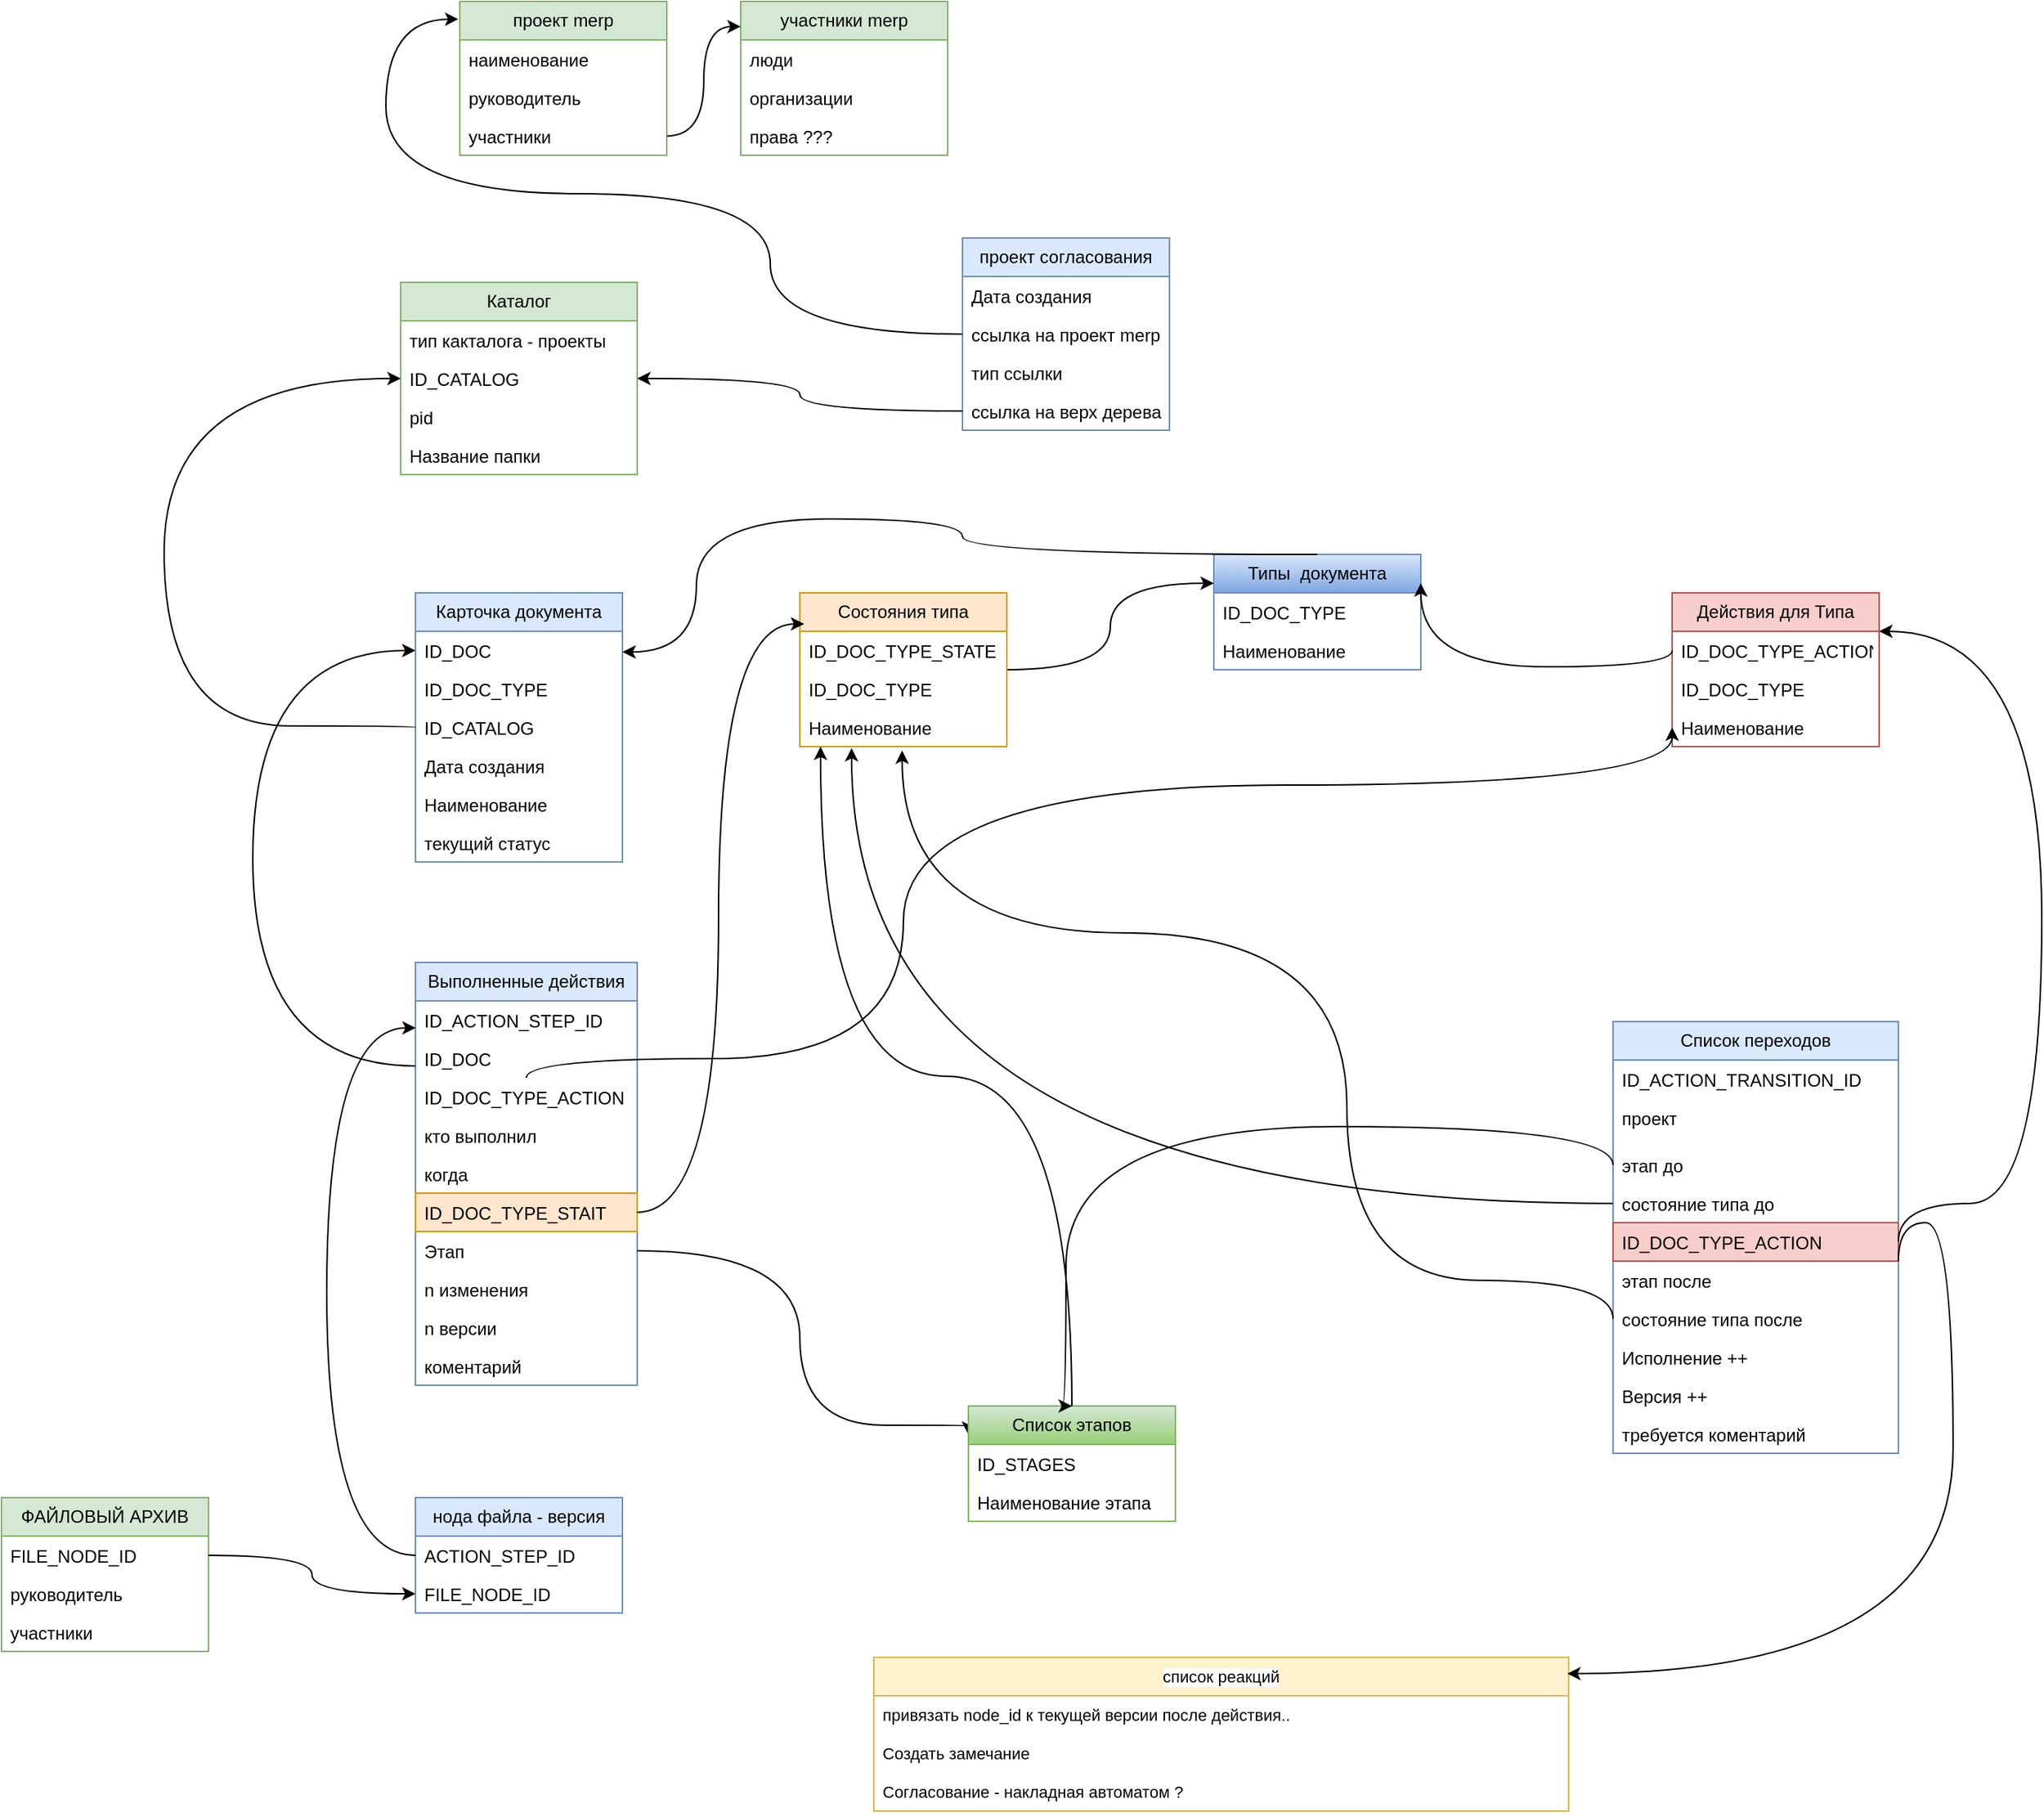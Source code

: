 <mxfile version="28.0.9">
  <diagram name="Страница — 1" id="qY-ceY6YsEqjKeT4OjQo">
    <mxGraphModel dx="3135" dy="1263" grid="1" gridSize="10" guides="1" tooltips="1" connect="1" arrows="1" fold="1" page="1" pageScale="1" pageWidth="827" pageHeight="1169" math="0" shadow="0">
      <root>
        <mxCell id="0" />
        <mxCell id="1" parent="0" />
        <mxCell id="eh1QisMZtzwuEmrwzuFO-1" value="проект merp" style="swimlane;fontStyle=0;childLayout=stackLayout;horizontal=1;startSize=26;fillColor=#d5e8d4;horizontalStack=0;resizeParent=1;resizeParentMax=0;resizeLast=0;collapsible=1;marginBottom=0;whiteSpace=wrap;html=1;strokeColor=#82b366;" vertex="1" parent="1">
          <mxGeometry x="70" y="120" width="140" height="104" as="geometry" />
        </mxCell>
        <mxCell id="eh1QisMZtzwuEmrwzuFO-2" value="наименование" style="text;strokeColor=none;fillColor=none;align=left;verticalAlign=top;spacingLeft=4;spacingRight=4;overflow=hidden;rotatable=0;points=[[0,0.5],[1,0.5]];portConstraint=eastwest;whiteSpace=wrap;html=1;" vertex="1" parent="eh1QisMZtzwuEmrwzuFO-1">
          <mxGeometry y="26" width="140" height="26" as="geometry" />
        </mxCell>
        <mxCell id="eh1QisMZtzwuEmrwzuFO-3" value="руководитель" style="text;strokeColor=none;fillColor=none;align=left;verticalAlign=top;spacingLeft=4;spacingRight=4;overflow=hidden;rotatable=0;points=[[0,0.5],[1,0.5]];portConstraint=eastwest;whiteSpace=wrap;html=1;" vertex="1" parent="eh1QisMZtzwuEmrwzuFO-1">
          <mxGeometry y="52" width="140" height="26" as="geometry" />
        </mxCell>
        <mxCell id="eh1QisMZtzwuEmrwzuFO-4" value="&lt;div&gt;участники&lt;/div&gt;&lt;div&gt;&lt;br&gt;&lt;/div&gt;" style="text;strokeColor=none;fillColor=none;align=left;verticalAlign=top;spacingLeft=4;spacingRight=4;overflow=hidden;rotatable=0;points=[[0,0.5],[1,0.5]];portConstraint=eastwest;whiteSpace=wrap;html=1;" vertex="1" parent="eh1QisMZtzwuEmrwzuFO-1">
          <mxGeometry y="78" width="140" height="26" as="geometry" />
        </mxCell>
        <mxCell id="eh1QisMZtzwuEmrwzuFO-5" value="участники merp" style="swimlane;fontStyle=0;childLayout=stackLayout;horizontal=1;startSize=26;fillColor=#d5e8d4;horizontalStack=0;resizeParent=1;resizeParentMax=0;resizeLast=0;collapsible=1;marginBottom=0;whiteSpace=wrap;html=1;strokeColor=#82b366;" vertex="1" parent="1">
          <mxGeometry x="260" y="120" width="140" height="104" as="geometry" />
        </mxCell>
        <mxCell id="eh1QisMZtzwuEmrwzuFO-6" value="люди" style="text;strokeColor=none;fillColor=none;align=left;verticalAlign=top;spacingLeft=4;spacingRight=4;overflow=hidden;rotatable=0;points=[[0,0.5],[1,0.5]];portConstraint=eastwest;whiteSpace=wrap;html=1;" vertex="1" parent="eh1QisMZtzwuEmrwzuFO-5">
          <mxGeometry y="26" width="140" height="26" as="geometry" />
        </mxCell>
        <mxCell id="eh1QisMZtzwuEmrwzuFO-7" value="организации" style="text;strokeColor=none;fillColor=none;align=left;verticalAlign=top;spacingLeft=4;spacingRight=4;overflow=hidden;rotatable=0;points=[[0,0.5],[1,0.5]];portConstraint=eastwest;whiteSpace=wrap;html=1;" vertex="1" parent="eh1QisMZtzwuEmrwzuFO-5">
          <mxGeometry y="52" width="140" height="26" as="geometry" />
        </mxCell>
        <mxCell id="eh1QisMZtzwuEmrwzuFO-8" value="права ???" style="text;strokeColor=none;fillColor=none;align=left;verticalAlign=top;spacingLeft=4;spacingRight=4;overflow=hidden;rotatable=0;points=[[0,0.5],[1,0.5]];portConstraint=eastwest;whiteSpace=wrap;html=1;" vertex="1" parent="eh1QisMZtzwuEmrwzuFO-5">
          <mxGeometry y="78" width="140" height="26" as="geometry" />
        </mxCell>
        <mxCell id="eh1QisMZtzwuEmrwzuFO-9" style="edgeStyle=orthogonalEdgeStyle;rounded=0;orthogonalLoop=1;jettySize=auto;html=1;entryX=0;entryY=0.163;entryDx=0;entryDy=0;entryPerimeter=0;curved=1;" edge="1" parent="1" source="eh1QisMZtzwuEmrwzuFO-4" target="eh1QisMZtzwuEmrwzuFO-5">
          <mxGeometry relative="1" as="geometry" />
        </mxCell>
        <mxCell id="eh1QisMZtzwuEmrwzuFO-10" value="проект согласования" style="swimlane;fontStyle=0;childLayout=stackLayout;horizontal=1;startSize=26;fillColor=#dae8fc;horizontalStack=0;resizeParent=1;resizeParentMax=0;resizeLast=0;collapsible=1;marginBottom=0;whiteSpace=wrap;html=1;strokeColor=#6c8ebf;" vertex="1" parent="1">
          <mxGeometry x="410" y="280" width="140" height="130" as="geometry" />
        </mxCell>
        <mxCell id="eh1QisMZtzwuEmrwzuFO-11" value="Дата создания" style="text;strokeColor=none;fillColor=none;align=left;verticalAlign=top;spacingLeft=4;spacingRight=4;overflow=hidden;rotatable=0;points=[[0,0.5],[1,0.5]];portConstraint=eastwest;whiteSpace=wrap;html=1;" vertex="1" parent="eh1QisMZtzwuEmrwzuFO-10">
          <mxGeometry y="26" width="140" height="26" as="geometry" />
        </mxCell>
        <mxCell id="eh1QisMZtzwuEmrwzuFO-12" value="ссылка на проект merp" style="text;strokeColor=none;fillColor=none;align=left;verticalAlign=top;spacingLeft=4;spacingRight=4;overflow=hidden;rotatable=0;points=[[0,0.5],[1,0.5]];portConstraint=eastwest;whiteSpace=wrap;html=1;" vertex="1" parent="eh1QisMZtzwuEmrwzuFO-10">
          <mxGeometry y="52" width="140" height="26" as="geometry" />
        </mxCell>
        <mxCell id="eh1QisMZtzwuEmrwzuFO-13" value="тип ссылки" style="text;strokeColor=none;fillColor=none;align=left;verticalAlign=top;spacingLeft=4;spacingRight=4;overflow=hidden;rotatable=0;points=[[0,0.5],[1,0.5]];portConstraint=eastwest;whiteSpace=wrap;html=1;" vertex="1" parent="eh1QisMZtzwuEmrwzuFO-10">
          <mxGeometry y="78" width="140" height="26" as="geometry" />
        </mxCell>
        <mxCell id="eh1QisMZtzwuEmrwzuFO-20" value="ссылка на верх дерева" style="text;strokeColor=none;fillColor=none;align=left;verticalAlign=top;spacingLeft=4;spacingRight=4;overflow=hidden;rotatable=0;points=[[0,0.5],[1,0.5]];portConstraint=eastwest;whiteSpace=wrap;html=1;" vertex="1" parent="eh1QisMZtzwuEmrwzuFO-10">
          <mxGeometry y="104" width="140" height="26" as="geometry" />
        </mxCell>
        <mxCell id="eh1QisMZtzwuEmrwzuFO-14" style="edgeStyle=orthogonalEdgeStyle;shape=connector;curved=1;rounded=0;orthogonalLoop=1;jettySize=auto;html=1;entryX=-0.007;entryY=0.115;entryDx=0;entryDy=0;entryPerimeter=0;strokeColor=default;align=center;verticalAlign=middle;fontFamily=Helvetica;fontSize=11;fontColor=default;labelBackgroundColor=default;endArrow=classic;" edge="1" parent="1" source="eh1QisMZtzwuEmrwzuFO-10" target="eh1QisMZtzwuEmrwzuFO-1">
          <mxGeometry relative="1" as="geometry">
            <Array as="points">
              <mxPoint x="280" y="250" />
              <mxPoint x="20" y="250" />
              <mxPoint x="20" y="132" />
            </Array>
          </mxGeometry>
        </mxCell>
        <mxCell id="eh1QisMZtzwuEmrwzuFO-15" value="&lt;div&gt;Каталог&lt;/div&gt;" style="swimlane;fontStyle=0;childLayout=stackLayout;horizontal=1;startSize=26;fillColor=#d5e8d4;horizontalStack=0;resizeParent=1;resizeParentMax=0;resizeLast=0;collapsible=1;marginBottom=0;whiteSpace=wrap;html=1;strokeColor=#82b366;" vertex="1" parent="1">
          <mxGeometry x="30" y="310" width="160" height="130" as="geometry" />
        </mxCell>
        <mxCell id="eh1QisMZtzwuEmrwzuFO-16" value="тип какталога - проекты" style="text;strokeColor=none;fillColor=none;align=left;verticalAlign=top;spacingLeft=4;spacingRight=4;overflow=hidden;rotatable=0;points=[[0,0.5],[1,0.5]];portConstraint=eastwest;whiteSpace=wrap;html=1;" vertex="1" parent="eh1QisMZtzwuEmrwzuFO-15">
          <mxGeometry y="26" width="160" height="26" as="geometry" />
        </mxCell>
        <mxCell id="eh1QisMZtzwuEmrwzuFO-17" value="ID_CATALOG" style="text;strokeColor=none;fillColor=none;align=left;verticalAlign=top;spacingLeft=4;spacingRight=4;overflow=hidden;rotatable=0;points=[[0,0.5],[1,0.5]];portConstraint=eastwest;whiteSpace=wrap;html=1;" vertex="1" parent="eh1QisMZtzwuEmrwzuFO-15">
          <mxGeometry y="52" width="160" height="26" as="geometry" />
        </mxCell>
        <mxCell id="eh1QisMZtzwuEmrwzuFO-18" value="pid" style="text;strokeColor=none;fillColor=none;align=left;verticalAlign=top;spacingLeft=4;spacingRight=4;overflow=hidden;rotatable=0;points=[[0,0.5],[1,0.5]];portConstraint=eastwest;whiteSpace=wrap;html=1;" vertex="1" parent="eh1QisMZtzwuEmrwzuFO-15">
          <mxGeometry y="78" width="160" height="26" as="geometry" />
        </mxCell>
        <mxCell id="eh1QisMZtzwuEmrwzuFO-19" value="Название папки" style="text;strokeColor=none;fillColor=none;align=left;verticalAlign=top;spacingLeft=4;spacingRight=4;overflow=hidden;rotatable=0;points=[[0,0.5],[1,0.5]];portConstraint=eastwest;whiteSpace=wrap;html=1;" vertex="1" parent="eh1QisMZtzwuEmrwzuFO-15">
          <mxGeometry y="104" width="160" height="26" as="geometry" />
        </mxCell>
        <mxCell id="eh1QisMZtzwuEmrwzuFO-21" style="edgeStyle=orthogonalEdgeStyle;shape=connector;curved=1;rounded=0;orthogonalLoop=1;jettySize=auto;html=1;strokeColor=default;align=center;verticalAlign=middle;fontFamily=Helvetica;fontSize=11;fontColor=default;labelBackgroundColor=default;endArrow=classic;" edge="1" parent="1" source="eh1QisMZtzwuEmrwzuFO-20" target="eh1QisMZtzwuEmrwzuFO-17">
          <mxGeometry relative="1" as="geometry" />
        </mxCell>
        <mxCell id="eh1QisMZtzwuEmrwzuFO-22" value="Карточка документа" style="swimlane;fontStyle=0;childLayout=stackLayout;horizontal=1;startSize=26;fillColor=#dae8fc;horizontalStack=0;resizeParent=1;resizeParentMax=0;resizeLast=0;collapsible=1;marginBottom=0;whiteSpace=wrap;html=1;strokeColor=#6c8ebf;" vertex="1" parent="1">
          <mxGeometry x="40" y="520" width="140" height="182" as="geometry" />
        </mxCell>
        <mxCell id="eh1QisMZtzwuEmrwzuFO-86" value="&lt;div&gt;ID_DOC&lt;/div&gt;&lt;div&gt;&lt;br&gt;&lt;/div&gt;" style="text;strokeColor=none;fillColor=none;align=left;verticalAlign=top;spacingLeft=4;spacingRight=4;overflow=hidden;rotatable=0;points=[[0,0.5],[1,0.5]];portConstraint=eastwest;whiteSpace=wrap;html=1;" vertex="1" parent="eh1QisMZtzwuEmrwzuFO-22">
          <mxGeometry y="26" width="140" height="26" as="geometry" />
        </mxCell>
        <mxCell id="eh1QisMZtzwuEmrwzuFO-88" value="&lt;div&gt;ID_DOC_TYPE&lt;/div&gt;&lt;div&gt;&lt;br&gt;&lt;/div&gt;" style="text;strokeColor=none;fillColor=none;align=left;verticalAlign=top;spacingLeft=4;spacingRight=4;overflow=hidden;rotatable=0;points=[[0,0.5],[1,0.5]];portConstraint=eastwest;whiteSpace=wrap;html=1;" vertex="1" parent="eh1QisMZtzwuEmrwzuFO-22">
          <mxGeometry y="52" width="140" height="26" as="geometry" />
        </mxCell>
        <mxCell id="eh1QisMZtzwuEmrwzuFO-24" value="ID_CATALOG" style="text;strokeColor=none;fillColor=none;align=left;verticalAlign=top;spacingLeft=4;spacingRight=4;overflow=hidden;rotatable=0;points=[[0,0.5],[1,0.5]];portConstraint=eastwest;whiteSpace=wrap;html=1;" vertex="1" parent="eh1QisMZtzwuEmrwzuFO-22">
          <mxGeometry y="78" width="140" height="26" as="geometry" />
        </mxCell>
        <mxCell id="eh1QisMZtzwuEmrwzuFO-23" value="Дата создания" style="text;strokeColor=none;fillColor=none;align=left;verticalAlign=top;spacingLeft=4;spacingRight=4;overflow=hidden;rotatable=0;points=[[0,0.5],[1,0.5]];portConstraint=eastwest;whiteSpace=wrap;html=1;" vertex="1" parent="eh1QisMZtzwuEmrwzuFO-22">
          <mxGeometry y="104" width="140" height="26" as="geometry" />
        </mxCell>
        <mxCell id="eh1QisMZtzwuEmrwzuFO-25" value="Наименование" style="text;strokeColor=none;fillColor=none;align=left;verticalAlign=top;spacingLeft=4;spacingRight=4;overflow=hidden;rotatable=0;points=[[0,0.5],[1,0.5]];portConstraint=eastwest;whiteSpace=wrap;html=1;" vertex="1" parent="eh1QisMZtzwuEmrwzuFO-22">
          <mxGeometry y="130" width="140" height="26" as="geometry" />
        </mxCell>
        <mxCell id="eh1QisMZtzwuEmrwzuFO-26" value="&lt;div&gt;текущий статус&lt;/div&gt;&lt;div&gt;&lt;br&gt;&lt;/div&gt;" style="text;strokeColor=none;fillColor=none;align=left;verticalAlign=top;spacingLeft=4;spacingRight=4;overflow=hidden;rotatable=0;points=[[0,0.5],[1,0.5]];portConstraint=eastwest;whiteSpace=wrap;html=1;" vertex="1" parent="eh1QisMZtzwuEmrwzuFO-22">
          <mxGeometry y="156" width="140" height="26" as="geometry" />
        </mxCell>
        <mxCell id="eh1QisMZtzwuEmrwzuFO-28" value="Типы&amp;nbsp; документа" style="swimlane;fontStyle=0;childLayout=stackLayout;horizontal=1;startSize=26;fillColor=#dae8fc;horizontalStack=0;resizeParent=1;resizeParentMax=0;resizeLast=0;collapsible=1;marginBottom=0;whiteSpace=wrap;html=1;strokeColor=#6c8ebf;gradientColor=#7ea6e0;" vertex="1" parent="1">
          <mxGeometry x="580" y="494" width="140" height="78" as="geometry" />
        </mxCell>
        <mxCell id="eh1QisMZtzwuEmrwzuFO-87" value="&lt;div&gt;ID_DOC_TYPE&lt;/div&gt;&lt;div&gt;&lt;br&gt;&lt;/div&gt;" style="text;strokeColor=none;fillColor=none;align=left;verticalAlign=top;spacingLeft=4;spacingRight=4;overflow=hidden;rotatable=0;points=[[0,0.5],[1,0.5]];portConstraint=eastwest;whiteSpace=wrap;html=1;" vertex="1" parent="eh1QisMZtzwuEmrwzuFO-28">
          <mxGeometry y="26" width="140" height="26" as="geometry" />
        </mxCell>
        <mxCell id="eh1QisMZtzwuEmrwzuFO-30" value="Наименование" style="text;strokeColor=none;fillColor=none;align=left;verticalAlign=top;spacingLeft=4;spacingRight=4;overflow=hidden;rotatable=0;points=[[0,0.5],[1,0.5]];portConstraint=eastwest;whiteSpace=wrap;html=1;" vertex="1" parent="eh1QisMZtzwuEmrwzuFO-28">
          <mxGeometry y="52" width="140" height="26" as="geometry" />
        </mxCell>
        <mxCell id="eh1QisMZtzwuEmrwzuFO-34" value="Действия для Типа" style="swimlane;fontStyle=0;childLayout=stackLayout;horizontal=1;startSize=26;fillColor=#f8cecc;horizontalStack=0;resizeParent=1;resizeParentMax=0;resizeLast=0;collapsible=1;marginBottom=0;whiteSpace=wrap;html=1;strokeColor=#b85450;" vertex="1" parent="1">
          <mxGeometry x="890" y="520" width="140" height="104" as="geometry" />
        </mxCell>
        <mxCell id="eh1QisMZtzwuEmrwzuFO-35" value="ID_DOC_TYPE_ACTION" style="text;strokeColor=none;fillColor=none;align=left;verticalAlign=top;spacingLeft=4;spacingRight=4;overflow=hidden;rotatable=0;points=[[0,0.5],[1,0.5]];portConstraint=eastwest;whiteSpace=wrap;html=1;" vertex="1" parent="eh1QisMZtzwuEmrwzuFO-34">
          <mxGeometry y="26" width="140" height="26" as="geometry" />
        </mxCell>
        <mxCell id="eh1QisMZtzwuEmrwzuFO-89" value="&lt;div&gt;ID_DOC_TYPE&lt;/div&gt;&lt;div&gt;&lt;br&gt;&lt;/div&gt;" style="text;align=left;verticalAlign=top;spacingLeft=4;spacingRight=4;overflow=hidden;rotatable=0;points=[[0,0.5],[1,0.5]];portConstraint=eastwest;whiteSpace=wrap;html=1;" vertex="1" parent="eh1QisMZtzwuEmrwzuFO-34">
          <mxGeometry y="52" width="140" height="26" as="geometry" />
        </mxCell>
        <mxCell id="eh1QisMZtzwuEmrwzuFO-36" value="Наименование" style="text;strokeColor=none;fillColor=none;align=left;verticalAlign=top;spacingLeft=4;spacingRight=4;overflow=hidden;rotatable=0;points=[[0,0.5],[1,0.5]];portConstraint=eastwest;whiteSpace=wrap;html=1;" vertex="1" parent="eh1QisMZtzwuEmrwzuFO-34">
          <mxGeometry y="78" width="140" height="26" as="geometry" />
        </mxCell>
        <mxCell id="eh1QisMZtzwuEmrwzuFO-37" style="edgeStyle=orthogonalEdgeStyle;shape=connector;curved=1;rounded=0;orthogonalLoop=1;jettySize=auto;html=1;entryX=1;entryY=0.25;entryDx=0;entryDy=0;strokeColor=default;align=center;verticalAlign=middle;fontFamily=Helvetica;fontSize=11;fontColor=default;labelBackgroundColor=default;endArrow=classic;exitX=0;exitY=0.5;exitDx=0;exitDy=0;" edge="1" parent="1" source="eh1QisMZtzwuEmrwzuFO-35" target="eh1QisMZtzwuEmrwzuFO-28">
          <mxGeometry relative="1" as="geometry">
            <Array as="points">
              <mxPoint x="890" y="570" />
              <mxPoint x="720" y="570" />
            </Array>
          </mxGeometry>
        </mxCell>
        <mxCell id="eh1QisMZtzwuEmrwzuFO-38" style="edgeStyle=orthogonalEdgeStyle;shape=connector;curved=1;rounded=0;orthogonalLoop=1;jettySize=auto;html=1;strokeColor=default;align=center;verticalAlign=middle;fontFamily=Helvetica;fontSize=11;fontColor=default;labelBackgroundColor=default;endArrow=classic;exitX=0.5;exitY=0;exitDx=0;exitDy=0;" edge="1" parent="1" source="eh1QisMZtzwuEmrwzuFO-28">
          <mxGeometry relative="1" as="geometry">
            <mxPoint x="180" y="560" as="targetPoint" />
            <Array as="points">
              <mxPoint x="410" y="470" />
              <mxPoint x="230" y="470" />
              <mxPoint x="230" y="560" />
            </Array>
          </mxGeometry>
        </mxCell>
        <mxCell id="eh1QisMZtzwuEmrwzuFO-39" value="список реакций" style="swimlane;fontStyle=0;childLayout=stackLayout;horizontal=1;startSize=26;fillColor=#fff2cc;horizontalStack=0;resizeParent=1;resizeParentMax=0;resizeLast=0;collapsible=1;marginBottom=0;whiteSpace=wrap;html=1;fontFamily=Helvetica;fontSize=11;labelBackgroundColor=default;strokeColor=#d6b656;" vertex="1" parent="1">
          <mxGeometry x="350" y="1240" width="470" height="104" as="geometry" />
        </mxCell>
        <mxCell id="eh1QisMZtzwuEmrwzuFO-40" value="привязать node_id к текущей версии после действия.." style="text;strokeColor=none;fillColor=none;align=left;verticalAlign=top;spacingLeft=4;spacingRight=4;overflow=hidden;rotatable=0;points=[[0,0.5],[1,0.5]];portConstraint=eastwest;whiteSpace=wrap;html=1;fontFamily=Helvetica;fontSize=11;fontColor=default;labelBackgroundColor=default;" vertex="1" parent="eh1QisMZtzwuEmrwzuFO-39">
          <mxGeometry y="26" width="470" height="26" as="geometry" />
        </mxCell>
        <mxCell id="eh1QisMZtzwuEmrwzuFO-41" value="Создать замечание" style="text;strokeColor=none;fillColor=none;align=left;verticalAlign=top;spacingLeft=4;spacingRight=4;overflow=hidden;rotatable=0;points=[[0,0.5],[1,0.5]];portConstraint=eastwest;whiteSpace=wrap;html=1;fontFamily=Helvetica;fontSize=11;fontColor=default;labelBackgroundColor=default;" vertex="1" parent="eh1QisMZtzwuEmrwzuFO-39">
          <mxGeometry y="52" width="470" height="26" as="geometry" />
        </mxCell>
        <mxCell id="eh1QisMZtzwuEmrwzuFO-42" value="Согласование - накладная автоматом ?" style="text;strokeColor=none;fillColor=none;align=left;verticalAlign=top;spacingLeft=4;spacingRight=4;overflow=hidden;rotatable=0;points=[[0,0.5],[1,0.5]];portConstraint=eastwest;whiteSpace=wrap;html=1;fontFamily=Helvetica;fontSize=11;fontColor=default;labelBackgroundColor=default;" vertex="1" parent="eh1QisMZtzwuEmrwzuFO-39">
          <mxGeometry y="78" width="470" height="26" as="geometry" />
        </mxCell>
        <mxCell id="eh1QisMZtzwuEmrwzuFO-43" value="Выполненные действия" style="swimlane;fontStyle=0;childLayout=stackLayout;horizontal=1;startSize=26;fillColor=#dae8fc;horizontalStack=0;resizeParent=1;resizeParentMax=0;resizeLast=0;collapsible=1;marginBottom=0;whiteSpace=wrap;html=1;strokeColor=#6c8ebf;" vertex="1" parent="1">
          <mxGeometry x="40" y="770" width="150" height="286" as="geometry" />
        </mxCell>
        <mxCell id="eh1QisMZtzwuEmrwzuFO-95" value="&lt;div&gt;ID_ACTION_STEP_ID&lt;/div&gt;&lt;div&gt;&lt;br&gt;&lt;/div&gt;&lt;div&gt;&lt;br&gt;&lt;br&gt;&lt;/div&gt;" style="text;strokeColor=none;fillColor=none;align=left;verticalAlign=top;spacingLeft=4;spacingRight=4;overflow=hidden;rotatable=0;points=[[0,0.5],[1,0.5]];portConstraint=eastwest;whiteSpace=wrap;html=1;" vertex="1" parent="eh1QisMZtzwuEmrwzuFO-43">
          <mxGeometry y="26" width="150" height="26" as="geometry" />
        </mxCell>
        <mxCell id="eh1QisMZtzwuEmrwzuFO-44" value="&lt;div&gt;ID_DOC&lt;/div&gt;&lt;div&gt;&lt;br&gt;&lt;br&gt;&lt;/div&gt;" style="text;strokeColor=none;fillColor=none;align=left;verticalAlign=top;spacingLeft=4;spacingRight=4;overflow=hidden;rotatable=0;points=[[0,0.5],[1,0.5]];portConstraint=eastwest;whiteSpace=wrap;html=1;" vertex="1" parent="eh1QisMZtzwuEmrwzuFO-43">
          <mxGeometry y="52" width="150" height="26" as="geometry" />
        </mxCell>
        <mxCell id="eh1QisMZtzwuEmrwzuFO-45" value="ID_DOC_TYPE_ACTION" style="text;strokeColor=none;fillColor=none;align=left;verticalAlign=top;spacingLeft=4;spacingRight=4;overflow=hidden;rotatable=0;points=[[0,0.5],[1,0.5]];portConstraint=eastwest;whiteSpace=wrap;html=1;" vertex="1" parent="eh1QisMZtzwuEmrwzuFO-43">
          <mxGeometry y="78" width="150" height="26" as="geometry" />
        </mxCell>
        <mxCell id="eh1QisMZtzwuEmrwzuFO-46" value="кто выполнил" style="text;strokeColor=none;fillColor=none;align=left;verticalAlign=top;spacingLeft=4;spacingRight=4;overflow=hidden;rotatable=0;points=[[0,0.5],[1,0.5]];portConstraint=eastwest;whiteSpace=wrap;html=1;" vertex="1" parent="eh1QisMZtzwuEmrwzuFO-43">
          <mxGeometry y="104" width="150" height="26" as="geometry" />
        </mxCell>
        <mxCell id="eh1QisMZtzwuEmrwzuFO-47" value="когда" style="text;strokeColor=none;fillColor=none;align=left;verticalAlign=top;spacingLeft=4;spacingRight=4;overflow=hidden;rotatable=0;points=[[0,0.5],[1,0.5]];portConstraint=eastwest;whiteSpace=wrap;html=1;" vertex="1" parent="eh1QisMZtzwuEmrwzuFO-43">
          <mxGeometry y="130" width="150" height="26" as="geometry" />
        </mxCell>
        <mxCell id="eh1QisMZtzwuEmrwzuFO-50" value="&lt;div&gt;ID_DOC_TYPE_STAIT&lt;/div&gt;&lt;div&gt;&lt;br&gt;&lt;br&gt;&lt;br&gt;&lt;/div&gt;" style="text;strokeColor=#d79b00;fillColor=#ffe6cc;align=left;verticalAlign=top;spacingLeft=4;spacingRight=4;overflow=hidden;rotatable=0;points=[[0,0.5],[1,0.5]];portConstraint=eastwest;whiteSpace=wrap;html=1;" vertex="1" parent="eh1QisMZtzwuEmrwzuFO-43">
          <mxGeometry y="156" width="150" height="26" as="geometry" />
        </mxCell>
        <mxCell id="eh1QisMZtzwuEmrwzuFO-51" value="Этап" style="text;strokeColor=none;fillColor=none;align=left;verticalAlign=top;spacingLeft=4;spacingRight=4;overflow=hidden;rotatable=0;points=[[0,0.5],[1,0.5]];portConstraint=eastwest;whiteSpace=wrap;html=1;" vertex="1" parent="eh1QisMZtzwuEmrwzuFO-43">
          <mxGeometry y="182" width="150" height="26" as="geometry" />
        </mxCell>
        <mxCell id="eh1QisMZtzwuEmrwzuFO-49" value="&lt;div&gt;n изменения&lt;/div&gt;&lt;div&gt;&lt;br&gt;&lt;/div&gt;" style="text;strokeColor=none;fillColor=none;align=left;verticalAlign=top;spacingLeft=4;spacingRight=4;overflow=hidden;rotatable=0;points=[[0,0.5],[1,0.5]];portConstraint=eastwest;whiteSpace=wrap;html=1;" vertex="1" parent="eh1QisMZtzwuEmrwzuFO-43">
          <mxGeometry y="208" width="150" height="26" as="geometry" />
        </mxCell>
        <mxCell id="eh1QisMZtzwuEmrwzuFO-52" value="&lt;div&gt;n версии&lt;/div&gt;&lt;div&gt;&lt;br&gt;&lt;/div&gt;" style="text;strokeColor=none;fillColor=none;align=left;verticalAlign=top;spacingLeft=4;spacingRight=4;overflow=hidden;rotatable=0;points=[[0,0.5],[1,0.5]];portConstraint=eastwest;whiteSpace=wrap;html=1;" vertex="1" parent="eh1QisMZtzwuEmrwzuFO-43">
          <mxGeometry y="234" width="150" height="26" as="geometry" />
        </mxCell>
        <mxCell id="eh1QisMZtzwuEmrwzuFO-83" value="коментарий" style="text;strokeColor=none;fillColor=none;align=left;verticalAlign=top;spacingLeft=4;spacingRight=4;overflow=hidden;rotatable=0;points=[[0,0.5],[1,0.5]];portConstraint=eastwest;whiteSpace=wrap;html=1;" vertex="1" parent="eh1QisMZtzwuEmrwzuFO-43">
          <mxGeometry y="260" width="150" height="26" as="geometry" />
        </mxCell>
        <mxCell id="eh1QisMZtzwuEmrwzuFO-48" style="edgeStyle=orthogonalEdgeStyle;shape=connector;curved=1;rounded=0;orthogonalLoop=1;jettySize=auto;html=1;entryX=0;entryY=0.5;entryDx=0;entryDy=0;strokeColor=default;align=center;verticalAlign=middle;fontFamily=Helvetica;fontSize=11;fontColor=default;labelBackgroundColor=default;endArrow=classic;" edge="1" parent="1" source="eh1QisMZtzwuEmrwzuFO-44" target="eh1QisMZtzwuEmrwzuFO-86">
          <mxGeometry relative="1" as="geometry">
            <Array as="points">
              <mxPoint x="-70" y="840" />
              <mxPoint x="-70" y="559" />
            </Array>
          </mxGeometry>
        </mxCell>
        <mxCell id="eh1QisMZtzwuEmrwzuFO-58" style="edgeStyle=orthogonalEdgeStyle;shape=connector;curved=1;rounded=0;orthogonalLoop=1;jettySize=auto;html=1;entryX=0;entryY=0.25;entryDx=0;entryDy=0;strokeColor=default;align=center;verticalAlign=middle;fontFamily=Helvetica;fontSize=11;fontColor=default;labelBackgroundColor=default;endArrow=classic;" edge="1" parent="1" source="eh1QisMZtzwuEmrwzuFO-55" target="eh1QisMZtzwuEmrwzuFO-28">
          <mxGeometry relative="1" as="geometry" />
        </mxCell>
        <mxCell id="eh1QisMZtzwuEmrwzuFO-55" value="&lt;div&gt;Состояния типа&lt;/div&gt;" style="swimlane;fontStyle=0;childLayout=stackLayout;horizontal=1;startSize=26;fillColor=#ffe6cc;horizontalStack=0;resizeParent=1;resizeParentMax=0;resizeLast=0;collapsible=1;marginBottom=0;whiteSpace=wrap;html=1;strokeColor=#d79b00;" vertex="1" parent="1">
          <mxGeometry x="300" y="520" width="140" height="104" as="geometry" />
        </mxCell>
        <mxCell id="eh1QisMZtzwuEmrwzuFO-56" value="&lt;div&gt;ID_DOC_TYPE_&lt;span style=&quot;white-space: pre-wrap;&quot;&gt;&lt;/span&gt;&lt;span style=&quot;white-space: pre-wrap;&quot; data-src-align=&quot;40:9&quot; class=&quot;aNeGP0gI0B9AV8JaHPyH&quot;&gt;STATE&lt;/span&gt;&lt;/div&gt;&lt;div&gt;&lt;br&gt;&lt;br&gt;&lt;/div&gt;" style="text;strokeColor=none;fillColor=none;align=left;verticalAlign=top;spacingLeft=4;spacingRight=4;overflow=hidden;rotatable=0;points=[[0,0.5],[1,0.5]];portConstraint=eastwest;whiteSpace=wrap;html=1;" vertex="1" parent="eh1QisMZtzwuEmrwzuFO-55">
          <mxGeometry y="26" width="140" height="26" as="geometry" />
        </mxCell>
        <mxCell id="eh1QisMZtzwuEmrwzuFO-90" value="&lt;div&gt;ID_DOC_TYPE&lt;/div&gt;&lt;div&gt;&lt;br&gt;&lt;/div&gt;" style="text;align=left;verticalAlign=top;spacingLeft=4;spacingRight=4;overflow=hidden;rotatable=0;points=[[0,0.5],[1,0.5]];portConstraint=eastwest;whiteSpace=wrap;html=1;" vertex="1" parent="eh1QisMZtzwuEmrwzuFO-55">
          <mxGeometry y="52" width="140" height="26" as="geometry" />
        </mxCell>
        <mxCell id="eh1QisMZtzwuEmrwzuFO-57" value="Наименование" style="text;strokeColor=none;fillColor=none;align=left;verticalAlign=top;spacingLeft=4;spacingRight=4;overflow=hidden;rotatable=0;points=[[0,0.5],[1,0.5]];portConstraint=eastwest;whiteSpace=wrap;html=1;" vertex="1" parent="eh1QisMZtzwuEmrwzuFO-55">
          <mxGeometry y="78" width="140" height="26" as="geometry" />
        </mxCell>
        <mxCell id="eh1QisMZtzwuEmrwzuFO-61" style="edgeStyle=orthogonalEdgeStyle;shape=connector;curved=1;rounded=0;orthogonalLoop=1;jettySize=auto;html=1;entryX=0.021;entryY=-0.192;entryDx=0;entryDy=0;entryPerimeter=0;strokeColor=default;align=center;verticalAlign=middle;fontFamily=Helvetica;fontSize=11;fontColor=default;labelBackgroundColor=default;endArrow=classic;" edge="1" parent="1" source="eh1QisMZtzwuEmrwzuFO-50" target="eh1QisMZtzwuEmrwzuFO-56">
          <mxGeometry relative="1" as="geometry" />
        </mxCell>
        <mxCell id="eh1QisMZtzwuEmrwzuFO-62" style="edgeStyle=orthogonalEdgeStyle;shape=connector;curved=1;rounded=0;orthogonalLoop=1;jettySize=auto;html=1;entryX=0;entryY=0.25;entryDx=0;entryDy=0;strokeColor=default;align=center;verticalAlign=middle;fontFamily=Helvetica;fontSize=11;fontColor=default;labelBackgroundColor=default;endArrow=classic;exitX=1;exitY=0.5;exitDx=0;exitDy=0;" edge="1" parent="1" source="eh1QisMZtzwuEmrwzuFO-51" target="eh1QisMZtzwuEmrwzuFO-53">
          <mxGeometry relative="1" as="geometry">
            <Array as="points">
              <mxPoint x="300" y="965" />
              <mxPoint x="300" y="1083" />
            </Array>
          </mxGeometry>
        </mxCell>
        <mxCell id="eh1QisMZtzwuEmrwzuFO-63" style="edgeStyle=orthogonalEdgeStyle;shape=connector;curved=1;rounded=0;orthogonalLoop=1;jettySize=auto;html=1;entryX=0;entryY=0.5;entryDx=0;entryDy=0;strokeColor=default;align=center;verticalAlign=middle;fontFamily=Helvetica;fontSize=11;fontColor=default;labelBackgroundColor=default;endArrow=classic;" edge="1" parent="1" source="eh1QisMZtzwuEmrwzuFO-45" target="eh1QisMZtzwuEmrwzuFO-36">
          <mxGeometry relative="1" as="geometry">
            <Array as="points">
              <mxPoint x="370" y="835" />
              <mxPoint x="370" y="650" />
            </Array>
          </mxGeometry>
        </mxCell>
        <mxCell id="eh1QisMZtzwuEmrwzuFO-64" value="Список переходов" style="swimlane;fontStyle=0;childLayout=stackLayout;horizontal=1;startSize=26;fillColor=#dae8fc;horizontalStack=0;resizeParent=1;resizeParentMax=0;resizeLast=0;collapsible=1;marginBottom=0;whiteSpace=wrap;html=1;strokeColor=#6c8ebf;" vertex="1" parent="1">
          <mxGeometry x="850" y="810" width="193" height="292" as="geometry" />
        </mxCell>
        <mxCell id="eh1QisMZtzwuEmrwzuFO-101" value="&lt;div&gt;ID_ACTION_TRANSITION_ID&lt;/div&gt;&lt;div&gt;&lt;br&gt;&lt;/div&gt;&lt;div&gt;&lt;br&gt;&lt;br&gt;&lt;/div&gt;" style="text;strokeColor=none;fillColor=none;align=left;verticalAlign=top;spacingLeft=4;spacingRight=4;overflow=hidden;rotatable=0;points=[[0,0.5],[1,0.5]];portConstraint=eastwest;whiteSpace=wrap;html=1;" vertex="1" parent="eh1QisMZtzwuEmrwzuFO-64">
          <mxGeometry y="26" width="193" height="26" as="geometry" />
        </mxCell>
        <mxCell id="eh1QisMZtzwuEmrwzuFO-65" value="проект" style="text;strokeColor=none;fillColor=none;align=left;verticalAlign=top;spacingLeft=4;spacingRight=4;overflow=hidden;rotatable=0;points=[[0,0.5],[1,0.5]];portConstraint=eastwest;whiteSpace=wrap;html=1;" vertex="1" parent="eh1QisMZtzwuEmrwzuFO-64">
          <mxGeometry y="52" width="193" height="32" as="geometry" />
        </mxCell>
        <mxCell id="eh1QisMZtzwuEmrwzuFO-67" value="этап до" style="text;align=left;verticalAlign=top;spacingLeft=4;spacingRight=4;overflow=hidden;rotatable=0;points=[[0,0.5],[1,0.5]];portConstraint=eastwest;whiteSpace=wrap;html=1;" vertex="1" parent="eh1QisMZtzwuEmrwzuFO-64">
          <mxGeometry y="84" width="193" height="26" as="geometry" />
        </mxCell>
        <mxCell id="eh1QisMZtzwuEmrwzuFO-70" value="состояние типа до" style="text;align=left;verticalAlign=top;spacingLeft=4;spacingRight=4;overflow=hidden;rotatable=0;points=[[0,0.5],[1,0.5]];portConstraint=eastwest;whiteSpace=wrap;html=1;" vertex="1" parent="eh1QisMZtzwuEmrwzuFO-64">
          <mxGeometry y="110" width="193" height="26" as="geometry" />
        </mxCell>
        <mxCell id="eh1QisMZtzwuEmrwzuFO-69" value="ID_DOC_TYPE_ACTION" style="text;strokeColor=#b85450;fillColor=#f8cecc;align=left;verticalAlign=top;spacingLeft=4;spacingRight=4;overflow=hidden;rotatable=0;points=[[0,0.5],[1,0.5]];portConstraint=eastwest;whiteSpace=wrap;html=1;" vertex="1" parent="eh1QisMZtzwuEmrwzuFO-64">
          <mxGeometry y="136" width="193" height="26" as="geometry" />
        </mxCell>
        <mxCell id="eh1QisMZtzwuEmrwzuFO-68" value="этап после" style="text;align=left;verticalAlign=top;spacingLeft=4;spacingRight=4;overflow=hidden;rotatable=0;points=[[0,0.5],[1,0.5]];portConstraint=eastwest;whiteSpace=wrap;html=1;" vertex="1" parent="eh1QisMZtzwuEmrwzuFO-64">
          <mxGeometry y="162" width="193" height="26" as="geometry" />
        </mxCell>
        <mxCell id="eh1QisMZtzwuEmrwzuFO-71" value="состояние типа после" style="text;align=left;verticalAlign=top;spacingLeft=4;spacingRight=4;overflow=hidden;rotatable=0;points=[[0,0.5],[1,0.5]];portConstraint=eastwest;whiteSpace=wrap;html=1;" vertex="1" parent="eh1QisMZtzwuEmrwzuFO-64">
          <mxGeometry y="188" width="193" height="26" as="geometry" />
        </mxCell>
        <mxCell id="eh1QisMZtzwuEmrwzuFO-79" value="Исполнение ++" style="text;strokeColor=none;fillColor=none;align=left;verticalAlign=top;spacingLeft=4;spacingRight=4;overflow=hidden;rotatable=0;points=[[0,0.5],[1,0.5]];portConstraint=eastwest;whiteSpace=wrap;html=1;" vertex="1" parent="eh1QisMZtzwuEmrwzuFO-64">
          <mxGeometry y="214" width="193" height="26" as="geometry" />
        </mxCell>
        <mxCell id="eh1QisMZtzwuEmrwzuFO-80" value="Версия ++" style="text;strokeColor=none;fillColor=none;align=left;verticalAlign=top;spacingLeft=4;spacingRight=4;overflow=hidden;rotatable=0;points=[[0,0.5],[1,0.5]];portConstraint=eastwest;whiteSpace=wrap;html=1;" vertex="1" parent="eh1QisMZtzwuEmrwzuFO-64">
          <mxGeometry y="240" width="193" height="26" as="geometry" />
        </mxCell>
        <mxCell id="eh1QisMZtzwuEmrwzuFO-84" value="&lt;div&gt;требуется коментарий&lt;/div&gt;&lt;div&gt;&lt;br&gt;&lt;/div&gt;" style="text;strokeColor=none;fillColor=none;align=left;verticalAlign=top;spacingLeft=4;spacingRight=4;overflow=hidden;rotatable=0;points=[[0,0.5],[1,0.5]];portConstraint=eastwest;whiteSpace=wrap;html=1;" vertex="1" parent="eh1QisMZtzwuEmrwzuFO-64">
          <mxGeometry y="266" width="193" height="26" as="geometry" />
        </mxCell>
        <mxCell id="eh1QisMZtzwuEmrwzuFO-72" style="edgeStyle=orthogonalEdgeStyle;shape=connector;curved=1;rounded=0;orthogonalLoop=1;jettySize=auto;html=1;entryX=1;entryY=0.25;entryDx=0;entryDy=0;strokeColor=default;align=center;verticalAlign=middle;fontFamily=Helvetica;fontSize=11;fontColor=default;labelBackgroundColor=default;endArrow=classic;exitX=1;exitY=0.5;exitDx=0;exitDy=0;" edge="1" parent="1" source="eh1QisMZtzwuEmrwzuFO-69" target="eh1QisMZtzwuEmrwzuFO-34">
          <mxGeometry relative="1" as="geometry">
            <Array as="points">
              <mxPoint x="1043" y="933" />
              <mxPoint x="1140" y="933" />
              <mxPoint x="1140" y="546" />
            </Array>
          </mxGeometry>
        </mxCell>
        <mxCell id="eh1QisMZtzwuEmrwzuFO-53" value="Список этапов" style="swimlane;fontStyle=0;childLayout=stackLayout;horizontal=1;startSize=26;fillColor=#d5e8d4;horizontalStack=0;resizeParent=1;resizeParentMax=0;resizeLast=0;collapsible=1;marginBottom=0;whiteSpace=wrap;html=1;strokeColor=#82b366;gradientColor=#97d077;" vertex="1" parent="1">
          <mxGeometry x="414" y="1070" width="140" height="78" as="geometry" />
        </mxCell>
        <mxCell id="eh1QisMZtzwuEmrwzuFO-102" value="ID_&lt;span style=&quot;white-space: pre-wrap;&quot;&gt;&lt;/span&gt;&lt;span style=&quot;white-space: pre-wrap;&quot; data-src-align=&quot;0:5&quot; class=&quot;aNeGP0gI0B9AV8JaHPyH&quot;&gt;STAGES&lt;/span&gt;" style="text;strokeColor=none;fillColor=none;align=left;verticalAlign=top;spacingLeft=4;spacingRight=4;overflow=hidden;rotatable=0;points=[[0,0.5],[1,0.5]];portConstraint=eastwest;whiteSpace=wrap;html=1;" vertex="1" parent="eh1QisMZtzwuEmrwzuFO-53">
          <mxGeometry y="26" width="140" height="26" as="geometry" />
        </mxCell>
        <mxCell id="eh1QisMZtzwuEmrwzuFO-54" value="Наименование этапа" style="text;strokeColor=none;fillColor=none;align=left;verticalAlign=top;spacingLeft=4;spacingRight=4;overflow=hidden;rotatable=0;points=[[0,0.5],[1,0.5]];portConstraint=eastwest;whiteSpace=wrap;html=1;" vertex="1" parent="eh1QisMZtzwuEmrwzuFO-53">
          <mxGeometry y="52" width="140" height="26" as="geometry" />
        </mxCell>
        <mxCell id="eh1QisMZtzwuEmrwzuFO-73" style="edgeStyle=orthogonalEdgeStyle;shape=connector;curved=1;rounded=0;orthogonalLoop=1;jettySize=auto;html=1;entryX=0.5;entryY=0;entryDx=0;entryDy=0;strokeColor=default;align=center;verticalAlign=middle;fontFamily=Helvetica;fontSize=11;fontColor=default;labelBackgroundColor=default;endArrow=classic;exitX=0;exitY=0.5;exitDx=0;exitDy=0;" edge="1" parent="1" source="eh1QisMZtzwuEmrwzuFO-67" target="eh1QisMZtzwuEmrwzuFO-53">
          <mxGeometry relative="1" as="geometry">
            <Array as="points">
              <mxPoint x="480" y="881" />
            </Array>
          </mxGeometry>
        </mxCell>
        <mxCell id="eh1QisMZtzwuEmrwzuFO-77" value="" style="edgeStyle=orthogonalEdgeStyle;shape=connector;curved=1;rounded=0;orthogonalLoop=1;jettySize=auto;html=1;strokeColor=default;align=center;verticalAlign=middle;fontFamily=Helvetica;fontSize=11;fontColor=default;labelBackgroundColor=default;endArrow=classic;exitX=0;exitY=0.5;exitDx=0;exitDy=0;entryX=0.494;entryY=1.102;entryDx=0;entryDy=0;entryPerimeter=0;" edge="1" parent="1" source="eh1QisMZtzwuEmrwzuFO-71" target="eh1QisMZtzwuEmrwzuFO-57">
          <mxGeometry relative="1" as="geometry">
            <mxPoint x="710" y="1490" as="targetPoint" />
            <mxPoint x="920" y="1795" as="sourcePoint" />
            <Array as="points">
              <mxPoint x="670" y="985" />
              <mxPoint x="670" y="750" />
              <mxPoint x="369" y="750" />
            </Array>
          </mxGeometry>
        </mxCell>
        <mxCell id="eh1QisMZtzwuEmrwzuFO-75" style="edgeStyle=orthogonalEdgeStyle;shape=connector;curved=1;rounded=0;orthogonalLoop=1;jettySize=auto;html=1;strokeColor=default;align=center;verticalAlign=middle;fontFamily=Helvetica;fontSize=11;fontColor=default;labelBackgroundColor=default;endArrow=classic;entryX=0.25;entryY=1.038;entryDx=0;entryDy=0;entryPerimeter=0;" edge="1" parent="1" source="eh1QisMZtzwuEmrwzuFO-70" target="eh1QisMZtzwuEmrwzuFO-57">
          <mxGeometry relative="1" as="geometry">
            <mxPoint x="260" y="670" as="targetPoint" />
          </mxGeometry>
        </mxCell>
        <mxCell id="eh1QisMZtzwuEmrwzuFO-76" style="edgeStyle=orthogonalEdgeStyle;shape=connector;curved=1;rounded=0;orthogonalLoop=1;jettySize=auto;html=1;strokeColor=default;align=center;verticalAlign=middle;fontFamily=Helvetica;fontSize=11;fontColor=default;labelBackgroundColor=default;endArrow=classic;entryX=0.1;entryY=1;entryDx=0;entryDy=0;entryPerimeter=0;" edge="1" parent="1" source="eh1QisMZtzwuEmrwzuFO-53" target="eh1QisMZtzwuEmrwzuFO-57">
          <mxGeometry relative="1" as="geometry">
            <mxPoint x="250" y="680" as="targetPoint" />
          </mxGeometry>
        </mxCell>
        <mxCell id="eh1QisMZtzwuEmrwzuFO-78" style="edgeStyle=orthogonalEdgeStyle;shape=connector;curved=1;rounded=0;orthogonalLoop=1;jettySize=auto;html=1;entryX=0.998;entryY=0.106;entryDx=0;entryDy=0;entryPerimeter=0;strokeColor=default;align=center;verticalAlign=middle;fontFamily=Helvetica;fontSize=11;fontColor=default;labelBackgroundColor=default;endArrow=classic;exitX=1;exitY=0;exitDx=0;exitDy=0;exitPerimeter=0;" edge="1" parent="1" source="eh1QisMZtzwuEmrwzuFO-68" target="eh1QisMZtzwuEmrwzuFO-39">
          <mxGeometry relative="1" as="geometry">
            <Array as="points">
              <mxPoint x="1080" y="946" />
              <mxPoint x="1080" y="1251" />
            </Array>
          </mxGeometry>
        </mxCell>
        <mxCell id="eh1QisMZtzwuEmrwzuFO-81" value="нода файла - версия" style="swimlane;fontStyle=0;childLayout=stackLayout;horizontal=1;startSize=26;fillColor=#dae8fc;horizontalStack=0;resizeParent=1;resizeParentMax=0;resizeLast=0;collapsible=1;marginBottom=0;whiteSpace=wrap;html=1;strokeColor=#6c8ebf;" vertex="1" parent="1">
          <mxGeometry x="40" y="1132" width="140" height="78" as="geometry" />
        </mxCell>
        <mxCell id="eh1QisMZtzwuEmrwzuFO-97" value="&lt;div&gt;ACTION_STEP_ID&lt;/div&gt;&lt;div&gt;&lt;br&gt;&lt;/div&gt;&lt;div&gt;&lt;br&gt;&lt;br&gt;&lt;/div&gt;" style="text;strokeColor=none;fillColor=none;align=left;verticalAlign=top;spacingLeft=4;spacingRight=4;overflow=hidden;rotatable=0;points=[[0,0.5],[1,0.5]];portConstraint=eastwest;whiteSpace=wrap;html=1;" vertex="1" parent="eh1QisMZtzwuEmrwzuFO-81">
          <mxGeometry y="26" width="140" height="26" as="geometry" />
        </mxCell>
        <mxCell id="eh1QisMZtzwuEmrwzuFO-98" value="FILE_NODE_ID" style="text;strokeColor=none;fillColor=none;align=left;verticalAlign=top;spacingLeft=4;spacingRight=4;overflow=hidden;rotatable=0;points=[[0,0.5],[1,0.5]];portConstraint=eastwest;whiteSpace=wrap;html=1;" vertex="1" parent="eh1QisMZtzwuEmrwzuFO-81">
          <mxGeometry y="52" width="140" height="26" as="geometry" />
        </mxCell>
        <mxCell id="eh1QisMZtzwuEmrwzuFO-85" style="edgeStyle=orthogonalEdgeStyle;shape=connector;curved=1;rounded=0;orthogonalLoop=1;jettySize=auto;html=1;entryX=0;entryY=0.5;entryDx=0;entryDy=0;strokeColor=default;align=center;verticalAlign=middle;fontFamily=Helvetica;fontSize=11;fontColor=default;labelBackgroundColor=default;endArrow=classic;exitX=0;exitY=0.5;exitDx=0;exitDy=0;" edge="1" parent="1" source="eh1QisMZtzwuEmrwzuFO-24" target="eh1QisMZtzwuEmrwzuFO-17">
          <mxGeometry relative="1" as="geometry">
            <mxPoint x="-10" y="660" as="sourcePoint" />
            <Array as="points">
              <mxPoint x="-130" y="610" />
              <mxPoint x="-130" y="375" />
            </Array>
          </mxGeometry>
        </mxCell>
        <mxCell id="eh1QisMZtzwuEmrwzuFO-91" value="ФАЙЛОВЫЙ АРХИВ" style="swimlane;fontStyle=0;childLayout=stackLayout;horizontal=1;startSize=26;fillColor=#d5e8d4;horizontalStack=0;resizeParent=1;resizeParentMax=0;resizeLast=0;collapsible=1;marginBottom=0;whiteSpace=wrap;html=1;strokeColor=#82b366;" vertex="1" parent="1">
          <mxGeometry x="-240" y="1132" width="140" height="104" as="geometry" />
        </mxCell>
        <mxCell id="eh1QisMZtzwuEmrwzuFO-92" value="FILE_NODE_ID" style="text;strokeColor=none;fillColor=none;align=left;verticalAlign=top;spacingLeft=4;spacingRight=4;overflow=hidden;rotatable=0;points=[[0,0.5],[1,0.5]];portConstraint=eastwest;whiteSpace=wrap;html=1;" vertex="1" parent="eh1QisMZtzwuEmrwzuFO-91">
          <mxGeometry y="26" width="140" height="26" as="geometry" />
        </mxCell>
        <mxCell id="eh1QisMZtzwuEmrwzuFO-93" value="руководитель" style="text;strokeColor=none;fillColor=none;align=left;verticalAlign=top;spacingLeft=4;spacingRight=4;overflow=hidden;rotatable=0;points=[[0,0.5],[1,0.5]];portConstraint=eastwest;whiteSpace=wrap;html=1;" vertex="1" parent="eh1QisMZtzwuEmrwzuFO-91">
          <mxGeometry y="52" width="140" height="26" as="geometry" />
        </mxCell>
        <mxCell id="eh1QisMZtzwuEmrwzuFO-94" value="&lt;div&gt;участники&lt;/div&gt;&lt;div&gt;&lt;br&gt;&lt;/div&gt;" style="text;strokeColor=none;fillColor=none;align=left;verticalAlign=top;spacingLeft=4;spacingRight=4;overflow=hidden;rotatable=0;points=[[0,0.5],[1,0.5]];portConstraint=eastwest;whiteSpace=wrap;html=1;" vertex="1" parent="eh1QisMZtzwuEmrwzuFO-91">
          <mxGeometry y="78" width="140" height="26" as="geometry" />
        </mxCell>
        <mxCell id="eh1QisMZtzwuEmrwzuFO-99" style="edgeStyle=orthogonalEdgeStyle;shape=connector;curved=1;rounded=0;orthogonalLoop=1;jettySize=auto;html=1;entryX=0.001;entryY=0.702;entryDx=0;entryDy=0;entryPerimeter=0;strokeColor=default;align=center;verticalAlign=middle;fontFamily=Helvetica;fontSize=11;fontColor=default;labelBackgroundColor=default;endArrow=classic;" edge="1" parent="1" source="eh1QisMZtzwuEmrwzuFO-97" target="eh1QisMZtzwuEmrwzuFO-95">
          <mxGeometry relative="1" as="geometry">
            <Array as="points">
              <mxPoint x="-20" y="1171" />
              <mxPoint x="-20" y="814" />
            </Array>
          </mxGeometry>
        </mxCell>
        <mxCell id="eh1QisMZtzwuEmrwzuFO-100" style="edgeStyle=orthogonalEdgeStyle;shape=connector;curved=1;rounded=0;orthogonalLoop=1;jettySize=auto;html=1;strokeColor=default;align=center;verticalAlign=middle;fontFamily=Helvetica;fontSize=11;fontColor=default;labelBackgroundColor=default;endArrow=classic;" edge="1" parent="1" source="eh1QisMZtzwuEmrwzuFO-92" target="eh1QisMZtzwuEmrwzuFO-98">
          <mxGeometry relative="1" as="geometry" />
        </mxCell>
      </root>
    </mxGraphModel>
  </diagram>
</mxfile>

